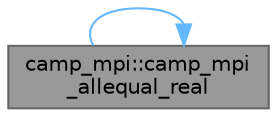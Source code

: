 digraph "camp_mpi::camp_mpi_allequal_real"
{
 // LATEX_PDF_SIZE
  bgcolor="transparent";
  edge [fontname=Helvetica,fontsize=10,labelfontname=Helvetica,labelfontsize=10];
  node [fontname=Helvetica,fontsize=10,shape=box,height=0.2,width=0.4];
  rankdir="RL";
  Node1 [label="camp_mpi::camp_mpi\l_allequal_real",height=0.2,width=0.4,color="gray40", fillcolor="grey60", style="filled", fontcolor="black",tooltip="Returns whether all processors have the same value."];
  Node1 -> Node1 [dir="back",color="steelblue1",style="solid"];
}
